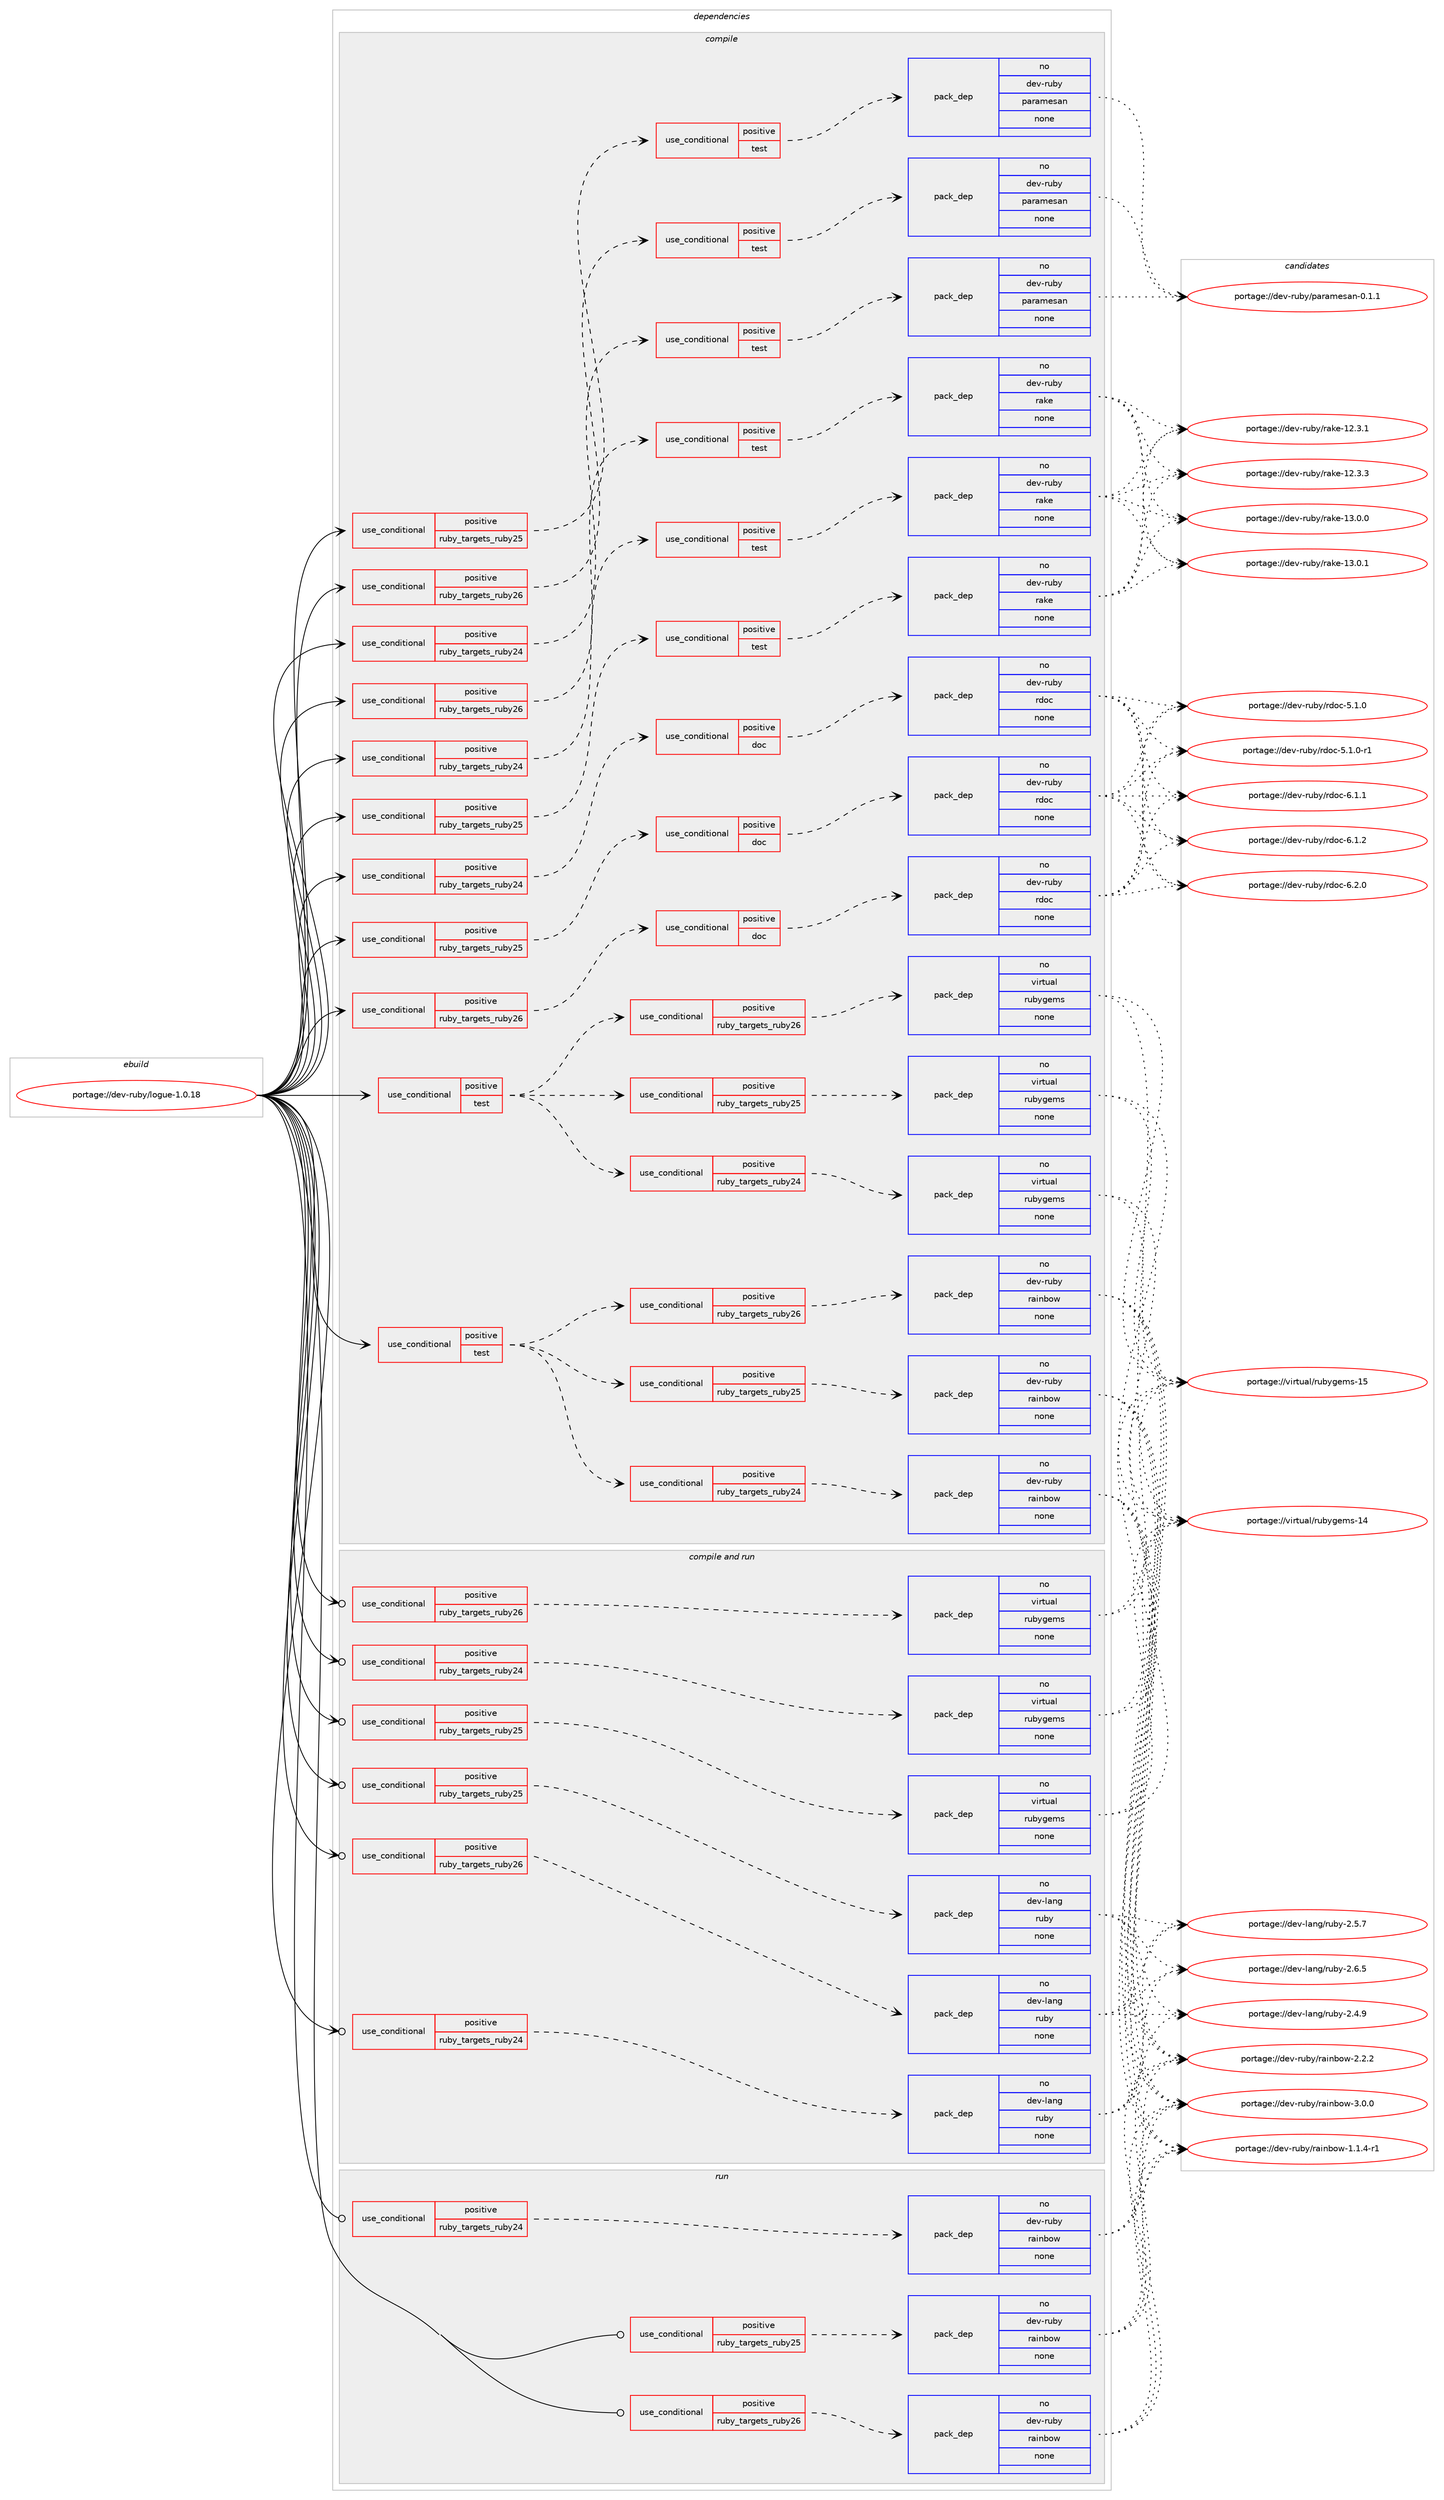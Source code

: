 digraph prolog {

# *************
# Graph options
# *************

newrank=true;
concentrate=true;
compound=true;
graph [rankdir=LR,fontname=Helvetica,fontsize=10,ranksep=1.5];#, ranksep=2.5, nodesep=0.2];
edge  [arrowhead=vee];
node  [fontname=Helvetica,fontsize=10];

# **********
# The ebuild
# **********

subgraph cluster_leftcol {
color=gray;
rank=same;
label=<<i>ebuild</i>>;
id [label="portage://dev-ruby/logue-1.0.18", color=red, width=4, href="../dev-ruby/logue-1.0.18.svg"];
}

# ****************
# The dependencies
# ****************

subgraph cluster_midcol {
color=gray;
label=<<i>dependencies</i>>;
subgraph cluster_compile {
fillcolor="#eeeeee";
style=filled;
label=<<i>compile</i>>;
subgraph cond55378 {
dependency227268 [label=<<TABLE BORDER="0" CELLBORDER="1" CELLSPACING="0" CELLPADDING="4"><TR><TD ROWSPAN="3" CELLPADDING="10">use_conditional</TD></TR><TR><TD>positive</TD></TR><TR><TD>ruby_targets_ruby24</TD></TR></TABLE>>, shape=none, color=red];
subgraph cond55379 {
dependency227269 [label=<<TABLE BORDER="0" CELLBORDER="1" CELLSPACING="0" CELLPADDING="4"><TR><TD ROWSPAN="3" CELLPADDING="10">use_conditional</TD></TR><TR><TD>positive</TD></TR><TR><TD>doc</TD></TR></TABLE>>, shape=none, color=red];
subgraph pack168390 {
dependency227270 [label=<<TABLE BORDER="0" CELLBORDER="1" CELLSPACING="0" CELLPADDING="4" WIDTH="220"><TR><TD ROWSPAN="6" CELLPADDING="30">pack_dep</TD></TR><TR><TD WIDTH="110">no</TD></TR><TR><TD>dev-ruby</TD></TR><TR><TD>rdoc</TD></TR><TR><TD>none</TD></TR><TR><TD></TD></TR></TABLE>>, shape=none, color=blue];
}
dependency227269:e -> dependency227270:w [weight=20,style="dashed",arrowhead="vee"];
}
dependency227268:e -> dependency227269:w [weight=20,style="dashed",arrowhead="vee"];
}
id:e -> dependency227268:w [weight=20,style="solid",arrowhead="vee"];
subgraph cond55380 {
dependency227271 [label=<<TABLE BORDER="0" CELLBORDER="1" CELLSPACING="0" CELLPADDING="4"><TR><TD ROWSPAN="3" CELLPADDING="10">use_conditional</TD></TR><TR><TD>positive</TD></TR><TR><TD>ruby_targets_ruby24</TD></TR></TABLE>>, shape=none, color=red];
subgraph cond55381 {
dependency227272 [label=<<TABLE BORDER="0" CELLBORDER="1" CELLSPACING="0" CELLPADDING="4"><TR><TD ROWSPAN="3" CELLPADDING="10">use_conditional</TD></TR><TR><TD>positive</TD></TR><TR><TD>test</TD></TR></TABLE>>, shape=none, color=red];
subgraph pack168391 {
dependency227273 [label=<<TABLE BORDER="0" CELLBORDER="1" CELLSPACING="0" CELLPADDING="4" WIDTH="220"><TR><TD ROWSPAN="6" CELLPADDING="30">pack_dep</TD></TR><TR><TD WIDTH="110">no</TD></TR><TR><TD>dev-ruby</TD></TR><TR><TD>paramesan</TD></TR><TR><TD>none</TD></TR><TR><TD></TD></TR></TABLE>>, shape=none, color=blue];
}
dependency227272:e -> dependency227273:w [weight=20,style="dashed",arrowhead="vee"];
}
dependency227271:e -> dependency227272:w [weight=20,style="dashed",arrowhead="vee"];
}
id:e -> dependency227271:w [weight=20,style="solid",arrowhead="vee"];
subgraph cond55382 {
dependency227274 [label=<<TABLE BORDER="0" CELLBORDER="1" CELLSPACING="0" CELLPADDING="4"><TR><TD ROWSPAN="3" CELLPADDING="10">use_conditional</TD></TR><TR><TD>positive</TD></TR><TR><TD>ruby_targets_ruby24</TD></TR></TABLE>>, shape=none, color=red];
subgraph cond55383 {
dependency227275 [label=<<TABLE BORDER="0" CELLBORDER="1" CELLSPACING="0" CELLPADDING="4"><TR><TD ROWSPAN="3" CELLPADDING="10">use_conditional</TD></TR><TR><TD>positive</TD></TR><TR><TD>test</TD></TR></TABLE>>, shape=none, color=red];
subgraph pack168392 {
dependency227276 [label=<<TABLE BORDER="0" CELLBORDER="1" CELLSPACING="0" CELLPADDING="4" WIDTH="220"><TR><TD ROWSPAN="6" CELLPADDING="30">pack_dep</TD></TR><TR><TD WIDTH="110">no</TD></TR><TR><TD>dev-ruby</TD></TR><TR><TD>rake</TD></TR><TR><TD>none</TD></TR><TR><TD></TD></TR></TABLE>>, shape=none, color=blue];
}
dependency227275:e -> dependency227276:w [weight=20,style="dashed",arrowhead="vee"];
}
dependency227274:e -> dependency227275:w [weight=20,style="dashed",arrowhead="vee"];
}
id:e -> dependency227274:w [weight=20,style="solid",arrowhead="vee"];
subgraph cond55384 {
dependency227277 [label=<<TABLE BORDER="0" CELLBORDER="1" CELLSPACING="0" CELLPADDING="4"><TR><TD ROWSPAN="3" CELLPADDING="10">use_conditional</TD></TR><TR><TD>positive</TD></TR><TR><TD>ruby_targets_ruby25</TD></TR></TABLE>>, shape=none, color=red];
subgraph cond55385 {
dependency227278 [label=<<TABLE BORDER="0" CELLBORDER="1" CELLSPACING="0" CELLPADDING="4"><TR><TD ROWSPAN="3" CELLPADDING="10">use_conditional</TD></TR><TR><TD>positive</TD></TR><TR><TD>doc</TD></TR></TABLE>>, shape=none, color=red];
subgraph pack168393 {
dependency227279 [label=<<TABLE BORDER="0" CELLBORDER="1" CELLSPACING="0" CELLPADDING="4" WIDTH="220"><TR><TD ROWSPAN="6" CELLPADDING="30">pack_dep</TD></TR><TR><TD WIDTH="110">no</TD></TR><TR><TD>dev-ruby</TD></TR><TR><TD>rdoc</TD></TR><TR><TD>none</TD></TR><TR><TD></TD></TR></TABLE>>, shape=none, color=blue];
}
dependency227278:e -> dependency227279:w [weight=20,style="dashed",arrowhead="vee"];
}
dependency227277:e -> dependency227278:w [weight=20,style="dashed",arrowhead="vee"];
}
id:e -> dependency227277:w [weight=20,style="solid",arrowhead="vee"];
subgraph cond55386 {
dependency227280 [label=<<TABLE BORDER="0" CELLBORDER="1" CELLSPACING="0" CELLPADDING="4"><TR><TD ROWSPAN="3" CELLPADDING="10">use_conditional</TD></TR><TR><TD>positive</TD></TR><TR><TD>ruby_targets_ruby25</TD></TR></TABLE>>, shape=none, color=red];
subgraph cond55387 {
dependency227281 [label=<<TABLE BORDER="0" CELLBORDER="1" CELLSPACING="0" CELLPADDING="4"><TR><TD ROWSPAN="3" CELLPADDING="10">use_conditional</TD></TR><TR><TD>positive</TD></TR><TR><TD>test</TD></TR></TABLE>>, shape=none, color=red];
subgraph pack168394 {
dependency227282 [label=<<TABLE BORDER="0" CELLBORDER="1" CELLSPACING="0" CELLPADDING="4" WIDTH="220"><TR><TD ROWSPAN="6" CELLPADDING="30">pack_dep</TD></TR><TR><TD WIDTH="110">no</TD></TR><TR><TD>dev-ruby</TD></TR><TR><TD>paramesan</TD></TR><TR><TD>none</TD></TR><TR><TD></TD></TR></TABLE>>, shape=none, color=blue];
}
dependency227281:e -> dependency227282:w [weight=20,style="dashed",arrowhead="vee"];
}
dependency227280:e -> dependency227281:w [weight=20,style="dashed",arrowhead="vee"];
}
id:e -> dependency227280:w [weight=20,style="solid",arrowhead="vee"];
subgraph cond55388 {
dependency227283 [label=<<TABLE BORDER="0" CELLBORDER="1" CELLSPACING="0" CELLPADDING="4"><TR><TD ROWSPAN="3" CELLPADDING="10">use_conditional</TD></TR><TR><TD>positive</TD></TR><TR><TD>ruby_targets_ruby25</TD></TR></TABLE>>, shape=none, color=red];
subgraph cond55389 {
dependency227284 [label=<<TABLE BORDER="0" CELLBORDER="1" CELLSPACING="0" CELLPADDING="4"><TR><TD ROWSPAN="3" CELLPADDING="10">use_conditional</TD></TR><TR><TD>positive</TD></TR><TR><TD>test</TD></TR></TABLE>>, shape=none, color=red];
subgraph pack168395 {
dependency227285 [label=<<TABLE BORDER="0" CELLBORDER="1" CELLSPACING="0" CELLPADDING="4" WIDTH="220"><TR><TD ROWSPAN="6" CELLPADDING="30">pack_dep</TD></TR><TR><TD WIDTH="110">no</TD></TR><TR><TD>dev-ruby</TD></TR><TR><TD>rake</TD></TR><TR><TD>none</TD></TR><TR><TD></TD></TR></TABLE>>, shape=none, color=blue];
}
dependency227284:e -> dependency227285:w [weight=20,style="dashed",arrowhead="vee"];
}
dependency227283:e -> dependency227284:w [weight=20,style="dashed",arrowhead="vee"];
}
id:e -> dependency227283:w [weight=20,style="solid",arrowhead="vee"];
subgraph cond55390 {
dependency227286 [label=<<TABLE BORDER="0" CELLBORDER="1" CELLSPACING="0" CELLPADDING="4"><TR><TD ROWSPAN="3" CELLPADDING="10">use_conditional</TD></TR><TR><TD>positive</TD></TR><TR><TD>ruby_targets_ruby26</TD></TR></TABLE>>, shape=none, color=red];
subgraph cond55391 {
dependency227287 [label=<<TABLE BORDER="0" CELLBORDER="1" CELLSPACING="0" CELLPADDING="4"><TR><TD ROWSPAN="3" CELLPADDING="10">use_conditional</TD></TR><TR><TD>positive</TD></TR><TR><TD>doc</TD></TR></TABLE>>, shape=none, color=red];
subgraph pack168396 {
dependency227288 [label=<<TABLE BORDER="0" CELLBORDER="1" CELLSPACING="0" CELLPADDING="4" WIDTH="220"><TR><TD ROWSPAN="6" CELLPADDING="30">pack_dep</TD></TR><TR><TD WIDTH="110">no</TD></TR><TR><TD>dev-ruby</TD></TR><TR><TD>rdoc</TD></TR><TR><TD>none</TD></TR><TR><TD></TD></TR></TABLE>>, shape=none, color=blue];
}
dependency227287:e -> dependency227288:w [weight=20,style="dashed",arrowhead="vee"];
}
dependency227286:e -> dependency227287:w [weight=20,style="dashed",arrowhead="vee"];
}
id:e -> dependency227286:w [weight=20,style="solid",arrowhead="vee"];
subgraph cond55392 {
dependency227289 [label=<<TABLE BORDER="0" CELLBORDER="1" CELLSPACING="0" CELLPADDING="4"><TR><TD ROWSPAN="3" CELLPADDING="10">use_conditional</TD></TR><TR><TD>positive</TD></TR><TR><TD>ruby_targets_ruby26</TD></TR></TABLE>>, shape=none, color=red];
subgraph cond55393 {
dependency227290 [label=<<TABLE BORDER="0" CELLBORDER="1" CELLSPACING="0" CELLPADDING="4"><TR><TD ROWSPAN="3" CELLPADDING="10">use_conditional</TD></TR><TR><TD>positive</TD></TR><TR><TD>test</TD></TR></TABLE>>, shape=none, color=red];
subgraph pack168397 {
dependency227291 [label=<<TABLE BORDER="0" CELLBORDER="1" CELLSPACING="0" CELLPADDING="4" WIDTH="220"><TR><TD ROWSPAN="6" CELLPADDING="30">pack_dep</TD></TR><TR><TD WIDTH="110">no</TD></TR><TR><TD>dev-ruby</TD></TR><TR><TD>paramesan</TD></TR><TR><TD>none</TD></TR><TR><TD></TD></TR></TABLE>>, shape=none, color=blue];
}
dependency227290:e -> dependency227291:w [weight=20,style="dashed",arrowhead="vee"];
}
dependency227289:e -> dependency227290:w [weight=20,style="dashed",arrowhead="vee"];
}
id:e -> dependency227289:w [weight=20,style="solid",arrowhead="vee"];
subgraph cond55394 {
dependency227292 [label=<<TABLE BORDER="0" CELLBORDER="1" CELLSPACING="0" CELLPADDING="4"><TR><TD ROWSPAN="3" CELLPADDING="10">use_conditional</TD></TR><TR><TD>positive</TD></TR><TR><TD>ruby_targets_ruby26</TD></TR></TABLE>>, shape=none, color=red];
subgraph cond55395 {
dependency227293 [label=<<TABLE BORDER="0" CELLBORDER="1" CELLSPACING="0" CELLPADDING="4"><TR><TD ROWSPAN="3" CELLPADDING="10">use_conditional</TD></TR><TR><TD>positive</TD></TR><TR><TD>test</TD></TR></TABLE>>, shape=none, color=red];
subgraph pack168398 {
dependency227294 [label=<<TABLE BORDER="0" CELLBORDER="1" CELLSPACING="0" CELLPADDING="4" WIDTH="220"><TR><TD ROWSPAN="6" CELLPADDING="30">pack_dep</TD></TR><TR><TD WIDTH="110">no</TD></TR><TR><TD>dev-ruby</TD></TR><TR><TD>rake</TD></TR><TR><TD>none</TD></TR><TR><TD></TD></TR></TABLE>>, shape=none, color=blue];
}
dependency227293:e -> dependency227294:w [weight=20,style="dashed",arrowhead="vee"];
}
dependency227292:e -> dependency227293:w [weight=20,style="dashed",arrowhead="vee"];
}
id:e -> dependency227292:w [weight=20,style="solid",arrowhead="vee"];
subgraph cond55396 {
dependency227295 [label=<<TABLE BORDER="0" CELLBORDER="1" CELLSPACING="0" CELLPADDING="4"><TR><TD ROWSPAN="3" CELLPADDING="10">use_conditional</TD></TR><TR><TD>positive</TD></TR><TR><TD>test</TD></TR></TABLE>>, shape=none, color=red];
subgraph cond55397 {
dependency227296 [label=<<TABLE BORDER="0" CELLBORDER="1" CELLSPACING="0" CELLPADDING="4"><TR><TD ROWSPAN="3" CELLPADDING="10">use_conditional</TD></TR><TR><TD>positive</TD></TR><TR><TD>ruby_targets_ruby24</TD></TR></TABLE>>, shape=none, color=red];
subgraph pack168399 {
dependency227297 [label=<<TABLE BORDER="0" CELLBORDER="1" CELLSPACING="0" CELLPADDING="4" WIDTH="220"><TR><TD ROWSPAN="6" CELLPADDING="30">pack_dep</TD></TR><TR><TD WIDTH="110">no</TD></TR><TR><TD>dev-ruby</TD></TR><TR><TD>rainbow</TD></TR><TR><TD>none</TD></TR><TR><TD></TD></TR></TABLE>>, shape=none, color=blue];
}
dependency227296:e -> dependency227297:w [weight=20,style="dashed",arrowhead="vee"];
}
dependency227295:e -> dependency227296:w [weight=20,style="dashed",arrowhead="vee"];
subgraph cond55398 {
dependency227298 [label=<<TABLE BORDER="0" CELLBORDER="1" CELLSPACING="0" CELLPADDING="4"><TR><TD ROWSPAN="3" CELLPADDING="10">use_conditional</TD></TR><TR><TD>positive</TD></TR><TR><TD>ruby_targets_ruby25</TD></TR></TABLE>>, shape=none, color=red];
subgraph pack168400 {
dependency227299 [label=<<TABLE BORDER="0" CELLBORDER="1" CELLSPACING="0" CELLPADDING="4" WIDTH="220"><TR><TD ROWSPAN="6" CELLPADDING="30">pack_dep</TD></TR><TR><TD WIDTH="110">no</TD></TR><TR><TD>dev-ruby</TD></TR><TR><TD>rainbow</TD></TR><TR><TD>none</TD></TR><TR><TD></TD></TR></TABLE>>, shape=none, color=blue];
}
dependency227298:e -> dependency227299:w [weight=20,style="dashed",arrowhead="vee"];
}
dependency227295:e -> dependency227298:w [weight=20,style="dashed",arrowhead="vee"];
subgraph cond55399 {
dependency227300 [label=<<TABLE BORDER="0" CELLBORDER="1" CELLSPACING="0" CELLPADDING="4"><TR><TD ROWSPAN="3" CELLPADDING="10">use_conditional</TD></TR><TR><TD>positive</TD></TR><TR><TD>ruby_targets_ruby26</TD></TR></TABLE>>, shape=none, color=red];
subgraph pack168401 {
dependency227301 [label=<<TABLE BORDER="0" CELLBORDER="1" CELLSPACING="0" CELLPADDING="4" WIDTH="220"><TR><TD ROWSPAN="6" CELLPADDING="30">pack_dep</TD></TR><TR><TD WIDTH="110">no</TD></TR><TR><TD>dev-ruby</TD></TR><TR><TD>rainbow</TD></TR><TR><TD>none</TD></TR><TR><TD></TD></TR></TABLE>>, shape=none, color=blue];
}
dependency227300:e -> dependency227301:w [weight=20,style="dashed",arrowhead="vee"];
}
dependency227295:e -> dependency227300:w [weight=20,style="dashed",arrowhead="vee"];
}
id:e -> dependency227295:w [weight=20,style="solid",arrowhead="vee"];
subgraph cond55400 {
dependency227302 [label=<<TABLE BORDER="0" CELLBORDER="1" CELLSPACING="0" CELLPADDING="4"><TR><TD ROWSPAN="3" CELLPADDING="10">use_conditional</TD></TR><TR><TD>positive</TD></TR><TR><TD>test</TD></TR></TABLE>>, shape=none, color=red];
subgraph cond55401 {
dependency227303 [label=<<TABLE BORDER="0" CELLBORDER="1" CELLSPACING="0" CELLPADDING="4"><TR><TD ROWSPAN="3" CELLPADDING="10">use_conditional</TD></TR><TR><TD>positive</TD></TR><TR><TD>ruby_targets_ruby24</TD></TR></TABLE>>, shape=none, color=red];
subgraph pack168402 {
dependency227304 [label=<<TABLE BORDER="0" CELLBORDER="1" CELLSPACING="0" CELLPADDING="4" WIDTH="220"><TR><TD ROWSPAN="6" CELLPADDING="30">pack_dep</TD></TR><TR><TD WIDTH="110">no</TD></TR><TR><TD>virtual</TD></TR><TR><TD>rubygems</TD></TR><TR><TD>none</TD></TR><TR><TD></TD></TR></TABLE>>, shape=none, color=blue];
}
dependency227303:e -> dependency227304:w [weight=20,style="dashed",arrowhead="vee"];
}
dependency227302:e -> dependency227303:w [weight=20,style="dashed",arrowhead="vee"];
subgraph cond55402 {
dependency227305 [label=<<TABLE BORDER="0" CELLBORDER="1" CELLSPACING="0" CELLPADDING="4"><TR><TD ROWSPAN="3" CELLPADDING="10">use_conditional</TD></TR><TR><TD>positive</TD></TR><TR><TD>ruby_targets_ruby25</TD></TR></TABLE>>, shape=none, color=red];
subgraph pack168403 {
dependency227306 [label=<<TABLE BORDER="0" CELLBORDER="1" CELLSPACING="0" CELLPADDING="4" WIDTH="220"><TR><TD ROWSPAN="6" CELLPADDING="30">pack_dep</TD></TR><TR><TD WIDTH="110">no</TD></TR><TR><TD>virtual</TD></TR><TR><TD>rubygems</TD></TR><TR><TD>none</TD></TR><TR><TD></TD></TR></TABLE>>, shape=none, color=blue];
}
dependency227305:e -> dependency227306:w [weight=20,style="dashed",arrowhead="vee"];
}
dependency227302:e -> dependency227305:w [weight=20,style="dashed",arrowhead="vee"];
subgraph cond55403 {
dependency227307 [label=<<TABLE BORDER="0" CELLBORDER="1" CELLSPACING="0" CELLPADDING="4"><TR><TD ROWSPAN="3" CELLPADDING="10">use_conditional</TD></TR><TR><TD>positive</TD></TR><TR><TD>ruby_targets_ruby26</TD></TR></TABLE>>, shape=none, color=red];
subgraph pack168404 {
dependency227308 [label=<<TABLE BORDER="0" CELLBORDER="1" CELLSPACING="0" CELLPADDING="4" WIDTH="220"><TR><TD ROWSPAN="6" CELLPADDING="30">pack_dep</TD></TR><TR><TD WIDTH="110">no</TD></TR><TR><TD>virtual</TD></TR><TR><TD>rubygems</TD></TR><TR><TD>none</TD></TR><TR><TD></TD></TR></TABLE>>, shape=none, color=blue];
}
dependency227307:e -> dependency227308:w [weight=20,style="dashed",arrowhead="vee"];
}
dependency227302:e -> dependency227307:w [weight=20,style="dashed",arrowhead="vee"];
}
id:e -> dependency227302:w [weight=20,style="solid",arrowhead="vee"];
}
subgraph cluster_compileandrun {
fillcolor="#eeeeee";
style=filled;
label=<<i>compile and run</i>>;
subgraph cond55404 {
dependency227309 [label=<<TABLE BORDER="0" CELLBORDER="1" CELLSPACING="0" CELLPADDING="4"><TR><TD ROWSPAN="3" CELLPADDING="10">use_conditional</TD></TR><TR><TD>positive</TD></TR><TR><TD>ruby_targets_ruby24</TD></TR></TABLE>>, shape=none, color=red];
subgraph pack168405 {
dependency227310 [label=<<TABLE BORDER="0" CELLBORDER="1" CELLSPACING="0" CELLPADDING="4" WIDTH="220"><TR><TD ROWSPAN="6" CELLPADDING="30">pack_dep</TD></TR><TR><TD WIDTH="110">no</TD></TR><TR><TD>dev-lang</TD></TR><TR><TD>ruby</TD></TR><TR><TD>none</TD></TR><TR><TD></TD></TR></TABLE>>, shape=none, color=blue];
}
dependency227309:e -> dependency227310:w [weight=20,style="dashed",arrowhead="vee"];
}
id:e -> dependency227309:w [weight=20,style="solid",arrowhead="odotvee"];
subgraph cond55405 {
dependency227311 [label=<<TABLE BORDER="0" CELLBORDER="1" CELLSPACING="0" CELLPADDING="4"><TR><TD ROWSPAN="3" CELLPADDING="10">use_conditional</TD></TR><TR><TD>positive</TD></TR><TR><TD>ruby_targets_ruby24</TD></TR></TABLE>>, shape=none, color=red];
subgraph pack168406 {
dependency227312 [label=<<TABLE BORDER="0" CELLBORDER="1" CELLSPACING="0" CELLPADDING="4" WIDTH="220"><TR><TD ROWSPAN="6" CELLPADDING="30">pack_dep</TD></TR><TR><TD WIDTH="110">no</TD></TR><TR><TD>virtual</TD></TR><TR><TD>rubygems</TD></TR><TR><TD>none</TD></TR><TR><TD></TD></TR></TABLE>>, shape=none, color=blue];
}
dependency227311:e -> dependency227312:w [weight=20,style="dashed",arrowhead="vee"];
}
id:e -> dependency227311:w [weight=20,style="solid",arrowhead="odotvee"];
subgraph cond55406 {
dependency227313 [label=<<TABLE BORDER="0" CELLBORDER="1" CELLSPACING="0" CELLPADDING="4"><TR><TD ROWSPAN="3" CELLPADDING="10">use_conditional</TD></TR><TR><TD>positive</TD></TR><TR><TD>ruby_targets_ruby25</TD></TR></TABLE>>, shape=none, color=red];
subgraph pack168407 {
dependency227314 [label=<<TABLE BORDER="0" CELLBORDER="1" CELLSPACING="0" CELLPADDING="4" WIDTH="220"><TR><TD ROWSPAN="6" CELLPADDING="30">pack_dep</TD></TR><TR><TD WIDTH="110">no</TD></TR><TR><TD>dev-lang</TD></TR><TR><TD>ruby</TD></TR><TR><TD>none</TD></TR><TR><TD></TD></TR></TABLE>>, shape=none, color=blue];
}
dependency227313:e -> dependency227314:w [weight=20,style="dashed",arrowhead="vee"];
}
id:e -> dependency227313:w [weight=20,style="solid",arrowhead="odotvee"];
subgraph cond55407 {
dependency227315 [label=<<TABLE BORDER="0" CELLBORDER="1" CELLSPACING="0" CELLPADDING="4"><TR><TD ROWSPAN="3" CELLPADDING="10">use_conditional</TD></TR><TR><TD>positive</TD></TR><TR><TD>ruby_targets_ruby25</TD></TR></TABLE>>, shape=none, color=red];
subgraph pack168408 {
dependency227316 [label=<<TABLE BORDER="0" CELLBORDER="1" CELLSPACING="0" CELLPADDING="4" WIDTH="220"><TR><TD ROWSPAN="6" CELLPADDING="30">pack_dep</TD></TR><TR><TD WIDTH="110">no</TD></TR><TR><TD>virtual</TD></TR><TR><TD>rubygems</TD></TR><TR><TD>none</TD></TR><TR><TD></TD></TR></TABLE>>, shape=none, color=blue];
}
dependency227315:e -> dependency227316:w [weight=20,style="dashed",arrowhead="vee"];
}
id:e -> dependency227315:w [weight=20,style="solid",arrowhead="odotvee"];
subgraph cond55408 {
dependency227317 [label=<<TABLE BORDER="0" CELLBORDER="1" CELLSPACING="0" CELLPADDING="4"><TR><TD ROWSPAN="3" CELLPADDING="10">use_conditional</TD></TR><TR><TD>positive</TD></TR><TR><TD>ruby_targets_ruby26</TD></TR></TABLE>>, shape=none, color=red];
subgraph pack168409 {
dependency227318 [label=<<TABLE BORDER="0" CELLBORDER="1" CELLSPACING="0" CELLPADDING="4" WIDTH="220"><TR><TD ROWSPAN="6" CELLPADDING="30">pack_dep</TD></TR><TR><TD WIDTH="110">no</TD></TR><TR><TD>dev-lang</TD></TR><TR><TD>ruby</TD></TR><TR><TD>none</TD></TR><TR><TD></TD></TR></TABLE>>, shape=none, color=blue];
}
dependency227317:e -> dependency227318:w [weight=20,style="dashed",arrowhead="vee"];
}
id:e -> dependency227317:w [weight=20,style="solid",arrowhead="odotvee"];
subgraph cond55409 {
dependency227319 [label=<<TABLE BORDER="0" CELLBORDER="1" CELLSPACING="0" CELLPADDING="4"><TR><TD ROWSPAN="3" CELLPADDING="10">use_conditional</TD></TR><TR><TD>positive</TD></TR><TR><TD>ruby_targets_ruby26</TD></TR></TABLE>>, shape=none, color=red];
subgraph pack168410 {
dependency227320 [label=<<TABLE BORDER="0" CELLBORDER="1" CELLSPACING="0" CELLPADDING="4" WIDTH="220"><TR><TD ROWSPAN="6" CELLPADDING="30">pack_dep</TD></TR><TR><TD WIDTH="110">no</TD></TR><TR><TD>virtual</TD></TR><TR><TD>rubygems</TD></TR><TR><TD>none</TD></TR><TR><TD></TD></TR></TABLE>>, shape=none, color=blue];
}
dependency227319:e -> dependency227320:w [weight=20,style="dashed",arrowhead="vee"];
}
id:e -> dependency227319:w [weight=20,style="solid",arrowhead="odotvee"];
}
subgraph cluster_run {
fillcolor="#eeeeee";
style=filled;
label=<<i>run</i>>;
subgraph cond55410 {
dependency227321 [label=<<TABLE BORDER="0" CELLBORDER="1" CELLSPACING="0" CELLPADDING="4"><TR><TD ROWSPAN="3" CELLPADDING="10">use_conditional</TD></TR><TR><TD>positive</TD></TR><TR><TD>ruby_targets_ruby24</TD></TR></TABLE>>, shape=none, color=red];
subgraph pack168411 {
dependency227322 [label=<<TABLE BORDER="0" CELLBORDER="1" CELLSPACING="0" CELLPADDING="4" WIDTH="220"><TR><TD ROWSPAN="6" CELLPADDING="30">pack_dep</TD></TR><TR><TD WIDTH="110">no</TD></TR><TR><TD>dev-ruby</TD></TR><TR><TD>rainbow</TD></TR><TR><TD>none</TD></TR><TR><TD></TD></TR></TABLE>>, shape=none, color=blue];
}
dependency227321:e -> dependency227322:w [weight=20,style="dashed",arrowhead="vee"];
}
id:e -> dependency227321:w [weight=20,style="solid",arrowhead="odot"];
subgraph cond55411 {
dependency227323 [label=<<TABLE BORDER="0" CELLBORDER="1" CELLSPACING="0" CELLPADDING="4"><TR><TD ROWSPAN="3" CELLPADDING="10">use_conditional</TD></TR><TR><TD>positive</TD></TR><TR><TD>ruby_targets_ruby25</TD></TR></TABLE>>, shape=none, color=red];
subgraph pack168412 {
dependency227324 [label=<<TABLE BORDER="0" CELLBORDER="1" CELLSPACING="0" CELLPADDING="4" WIDTH="220"><TR><TD ROWSPAN="6" CELLPADDING="30">pack_dep</TD></TR><TR><TD WIDTH="110">no</TD></TR><TR><TD>dev-ruby</TD></TR><TR><TD>rainbow</TD></TR><TR><TD>none</TD></TR><TR><TD></TD></TR></TABLE>>, shape=none, color=blue];
}
dependency227323:e -> dependency227324:w [weight=20,style="dashed",arrowhead="vee"];
}
id:e -> dependency227323:w [weight=20,style="solid",arrowhead="odot"];
subgraph cond55412 {
dependency227325 [label=<<TABLE BORDER="0" CELLBORDER="1" CELLSPACING="0" CELLPADDING="4"><TR><TD ROWSPAN="3" CELLPADDING="10">use_conditional</TD></TR><TR><TD>positive</TD></TR><TR><TD>ruby_targets_ruby26</TD></TR></TABLE>>, shape=none, color=red];
subgraph pack168413 {
dependency227326 [label=<<TABLE BORDER="0" CELLBORDER="1" CELLSPACING="0" CELLPADDING="4" WIDTH="220"><TR><TD ROWSPAN="6" CELLPADDING="30">pack_dep</TD></TR><TR><TD WIDTH="110">no</TD></TR><TR><TD>dev-ruby</TD></TR><TR><TD>rainbow</TD></TR><TR><TD>none</TD></TR><TR><TD></TD></TR></TABLE>>, shape=none, color=blue];
}
dependency227325:e -> dependency227326:w [weight=20,style="dashed",arrowhead="vee"];
}
id:e -> dependency227325:w [weight=20,style="solid",arrowhead="odot"];
}
}

# **************
# The candidates
# **************

subgraph cluster_choices {
rank=same;
color=gray;
label=<<i>candidates</i>>;

subgraph choice168390 {
color=black;
nodesep=1;
choiceportage10010111845114117981214711410011199455346494648 [label="portage://dev-ruby/rdoc-5.1.0", color=red, width=4,href="../dev-ruby/rdoc-5.1.0.svg"];
choiceportage100101118451141179812147114100111994553464946484511449 [label="portage://dev-ruby/rdoc-5.1.0-r1", color=red, width=4,href="../dev-ruby/rdoc-5.1.0-r1.svg"];
choiceportage10010111845114117981214711410011199455446494649 [label="portage://dev-ruby/rdoc-6.1.1", color=red, width=4,href="../dev-ruby/rdoc-6.1.1.svg"];
choiceportage10010111845114117981214711410011199455446494650 [label="portage://dev-ruby/rdoc-6.1.2", color=red, width=4,href="../dev-ruby/rdoc-6.1.2.svg"];
choiceportage10010111845114117981214711410011199455446504648 [label="portage://dev-ruby/rdoc-6.2.0", color=red, width=4,href="../dev-ruby/rdoc-6.2.0.svg"];
dependency227270:e -> choiceportage10010111845114117981214711410011199455346494648:w [style=dotted,weight="100"];
dependency227270:e -> choiceportage100101118451141179812147114100111994553464946484511449:w [style=dotted,weight="100"];
dependency227270:e -> choiceportage10010111845114117981214711410011199455446494649:w [style=dotted,weight="100"];
dependency227270:e -> choiceportage10010111845114117981214711410011199455446494650:w [style=dotted,weight="100"];
dependency227270:e -> choiceportage10010111845114117981214711410011199455446504648:w [style=dotted,weight="100"];
}
subgraph choice168391 {
color=black;
nodesep=1;
choiceportage100101118451141179812147112971149710910111597110454846494649 [label="portage://dev-ruby/paramesan-0.1.1", color=red, width=4,href="../dev-ruby/paramesan-0.1.1.svg"];
dependency227273:e -> choiceportage100101118451141179812147112971149710910111597110454846494649:w [style=dotted,weight="100"];
}
subgraph choice168392 {
color=black;
nodesep=1;
choiceportage1001011184511411798121471149710710145495046514649 [label="portage://dev-ruby/rake-12.3.1", color=red, width=4,href="../dev-ruby/rake-12.3.1.svg"];
choiceportage1001011184511411798121471149710710145495046514651 [label="portage://dev-ruby/rake-12.3.3", color=red, width=4,href="../dev-ruby/rake-12.3.3.svg"];
choiceportage1001011184511411798121471149710710145495146484648 [label="portage://dev-ruby/rake-13.0.0", color=red, width=4,href="../dev-ruby/rake-13.0.0.svg"];
choiceportage1001011184511411798121471149710710145495146484649 [label="portage://dev-ruby/rake-13.0.1", color=red, width=4,href="../dev-ruby/rake-13.0.1.svg"];
dependency227276:e -> choiceportage1001011184511411798121471149710710145495046514649:w [style=dotted,weight="100"];
dependency227276:e -> choiceportage1001011184511411798121471149710710145495046514651:w [style=dotted,weight="100"];
dependency227276:e -> choiceportage1001011184511411798121471149710710145495146484648:w [style=dotted,weight="100"];
dependency227276:e -> choiceportage1001011184511411798121471149710710145495146484649:w [style=dotted,weight="100"];
}
subgraph choice168393 {
color=black;
nodesep=1;
choiceportage10010111845114117981214711410011199455346494648 [label="portage://dev-ruby/rdoc-5.1.0", color=red, width=4,href="../dev-ruby/rdoc-5.1.0.svg"];
choiceportage100101118451141179812147114100111994553464946484511449 [label="portage://dev-ruby/rdoc-5.1.0-r1", color=red, width=4,href="../dev-ruby/rdoc-5.1.0-r1.svg"];
choiceportage10010111845114117981214711410011199455446494649 [label="portage://dev-ruby/rdoc-6.1.1", color=red, width=4,href="../dev-ruby/rdoc-6.1.1.svg"];
choiceportage10010111845114117981214711410011199455446494650 [label="portage://dev-ruby/rdoc-6.1.2", color=red, width=4,href="../dev-ruby/rdoc-6.1.2.svg"];
choiceportage10010111845114117981214711410011199455446504648 [label="portage://dev-ruby/rdoc-6.2.0", color=red, width=4,href="../dev-ruby/rdoc-6.2.0.svg"];
dependency227279:e -> choiceportage10010111845114117981214711410011199455346494648:w [style=dotted,weight="100"];
dependency227279:e -> choiceportage100101118451141179812147114100111994553464946484511449:w [style=dotted,weight="100"];
dependency227279:e -> choiceportage10010111845114117981214711410011199455446494649:w [style=dotted,weight="100"];
dependency227279:e -> choiceportage10010111845114117981214711410011199455446494650:w [style=dotted,weight="100"];
dependency227279:e -> choiceportage10010111845114117981214711410011199455446504648:w [style=dotted,weight="100"];
}
subgraph choice168394 {
color=black;
nodesep=1;
choiceportage100101118451141179812147112971149710910111597110454846494649 [label="portage://dev-ruby/paramesan-0.1.1", color=red, width=4,href="../dev-ruby/paramesan-0.1.1.svg"];
dependency227282:e -> choiceportage100101118451141179812147112971149710910111597110454846494649:w [style=dotted,weight="100"];
}
subgraph choice168395 {
color=black;
nodesep=1;
choiceportage1001011184511411798121471149710710145495046514649 [label="portage://dev-ruby/rake-12.3.1", color=red, width=4,href="../dev-ruby/rake-12.3.1.svg"];
choiceportage1001011184511411798121471149710710145495046514651 [label="portage://dev-ruby/rake-12.3.3", color=red, width=4,href="../dev-ruby/rake-12.3.3.svg"];
choiceportage1001011184511411798121471149710710145495146484648 [label="portage://dev-ruby/rake-13.0.0", color=red, width=4,href="../dev-ruby/rake-13.0.0.svg"];
choiceportage1001011184511411798121471149710710145495146484649 [label="portage://dev-ruby/rake-13.0.1", color=red, width=4,href="../dev-ruby/rake-13.0.1.svg"];
dependency227285:e -> choiceportage1001011184511411798121471149710710145495046514649:w [style=dotted,weight="100"];
dependency227285:e -> choiceportage1001011184511411798121471149710710145495046514651:w [style=dotted,weight="100"];
dependency227285:e -> choiceportage1001011184511411798121471149710710145495146484648:w [style=dotted,weight="100"];
dependency227285:e -> choiceportage1001011184511411798121471149710710145495146484649:w [style=dotted,weight="100"];
}
subgraph choice168396 {
color=black;
nodesep=1;
choiceportage10010111845114117981214711410011199455346494648 [label="portage://dev-ruby/rdoc-5.1.0", color=red, width=4,href="../dev-ruby/rdoc-5.1.0.svg"];
choiceportage100101118451141179812147114100111994553464946484511449 [label="portage://dev-ruby/rdoc-5.1.0-r1", color=red, width=4,href="../dev-ruby/rdoc-5.1.0-r1.svg"];
choiceportage10010111845114117981214711410011199455446494649 [label="portage://dev-ruby/rdoc-6.1.1", color=red, width=4,href="../dev-ruby/rdoc-6.1.1.svg"];
choiceportage10010111845114117981214711410011199455446494650 [label="portage://dev-ruby/rdoc-6.1.2", color=red, width=4,href="../dev-ruby/rdoc-6.1.2.svg"];
choiceportage10010111845114117981214711410011199455446504648 [label="portage://dev-ruby/rdoc-6.2.0", color=red, width=4,href="../dev-ruby/rdoc-6.2.0.svg"];
dependency227288:e -> choiceportage10010111845114117981214711410011199455346494648:w [style=dotted,weight="100"];
dependency227288:e -> choiceportage100101118451141179812147114100111994553464946484511449:w [style=dotted,weight="100"];
dependency227288:e -> choiceportage10010111845114117981214711410011199455446494649:w [style=dotted,weight="100"];
dependency227288:e -> choiceportage10010111845114117981214711410011199455446494650:w [style=dotted,weight="100"];
dependency227288:e -> choiceportage10010111845114117981214711410011199455446504648:w [style=dotted,weight="100"];
}
subgraph choice168397 {
color=black;
nodesep=1;
choiceportage100101118451141179812147112971149710910111597110454846494649 [label="portage://dev-ruby/paramesan-0.1.1", color=red, width=4,href="../dev-ruby/paramesan-0.1.1.svg"];
dependency227291:e -> choiceportage100101118451141179812147112971149710910111597110454846494649:w [style=dotted,weight="100"];
}
subgraph choice168398 {
color=black;
nodesep=1;
choiceportage1001011184511411798121471149710710145495046514649 [label="portage://dev-ruby/rake-12.3.1", color=red, width=4,href="../dev-ruby/rake-12.3.1.svg"];
choiceportage1001011184511411798121471149710710145495046514651 [label="portage://dev-ruby/rake-12.3.3", color=red, width=4,href="../dev-ruby/rake-12.3.3.svg"];
choiceportage1001011184511411798121471149710710145495146484648 [label="portage://dev-ruby/rake-13.0.0", color=red, width=4,href="../dev-ruby/rake-13.0.0.svg"];
choiceportage1001011184511411798121471149710710145495146484649 [label="portage://dev-ruby/rake-13.0.1", color=red, width=4,href="../dev-ruby/rake-13.0.1.svg"];
dependency227294:e -> choiceportage1001011184511411798121471149710710145495046514649:w [style=dotted,weight="100"];
dependency227294:e -> choiceportage1001011184511411798121471149710710145495046514651:w [style=dotted,weight="100"];
dependency227294:e -> choiceportage1001011184511411798121471149710710145495146484648:w [style=dotted,weight="100"];
dependency227294:e -> choiceportage1001011184511411798121471149710710145495146484649:w [style=dotted,weight="100"];
}
subgraph choice168399 {
color=black;
nodesep=1;
choiceportage10010111845114117981214711497105110981111194549464946524511449 [label="portage://dev-ruby/rainbow-1.1.4-r1", color=red, width=4,href="../dev-ruby/rainbow-1.1.4-r1.svg"];
choiceportage1001011184511411798121471149710511098111119455046504650 [label="portage://dev-ruby/rainbow-2.2.2", color=red, width=4,href="../dev-ruby/rainbow-2.2.2.svg"];
choiceportage1001011184511411798121471149710511098111119455146484648 [label="portage://dev-ruby/rainbow-3.0.0", color=red, width=4,href="../dev-ruby/rainbow-3.0.0.svg"];
dependency227297:e -> choiceportage10010111845114117981214711497105110981111194549464946524511449:w [style=dotted,weight="100"];
dependency227297:e -> choiceportage1001011184511411798121471149710511098111119455046504650:w [style=dotted,weight="100"];
dependency227297:e -> choiceportage1001011184511411798121471149710511098111119455146484648:w [style=dotted,weight="100"];
}
subgraph choice168400 {
color=black;
nodesep=1;
choiceportage10010111845114117981214711497105110981111194549464946524511449 [label="portage://dev-ruby/rainbow-1.1.4-r1", color=red, width=4,href="../dev-ruby/rainbow-1.1.4-r1.svg"];
choiceportage1001011184511411798121471149710511098111119455046504650 [label="portage://dev-ruby/rainbow-2.2.2", color=red, width=4,href="../dev-ruby/rainbow-2.2.2.svg"];
choiceportage1001011184511411798121471149710511098111119455146484648 [label="portage://dev-ruby/rainbow-3.0.0", color=red, width=4,href="../dev-ruby/rainbow-3.0.0.svg"];
dependency227299:e -> choiceportage10010111845114117981214711497105110981111194549464946524511449:w [style=dotted,weight="100"];
dependency227299:e -> choiceportage1001011184511411798121471149710511098111119455046504650:w [style=dotted,weight="100"];
dependency227299:e -> choiceportage1001011184511411798121471149710511098111119455146484648:w [style=dotted,weight="100"];
}
subgraph choice168401 {
color=black;
nodesep=1;
choiceportage10010111845114117981214711497105110981111194549464946524511449 [label="portage://dev-ruby/rainbow-1.1.4-r1", color=red, width=4,href="../dev-ruby/rainbow-1.1.4-r1.svg"];
choiceportage1001011184511411798121471149710511098111119455046504650 [label="portage://dev-ruby/rainbow-2.2.2", color=red, width=4,href="../dev-ruby/rainbow-2.2.2.svg"];
choiceportage1001011184511411798121471149710511098111119455146484648 [label="portage://dev-ruby/rainbow-3.0.0", color=red, width=4,href="../dev-ruby/rainbow-3.0.0.svg"];
dependency227301:e -> choiceportage10010111845114117981214711497105110981111194549464946524511449:w [style=dotted,weight="100"];
dependency227301:e -> choiceportage1001011184511411798121471149710511098111119455046504650:w [style=dotted,weight="100"];
dependency227301:e -> choiceportage1001011184511411798121471149710511098111119455146484648:w [style=dotted,weight="100"];
}
subgraph choice168402 {
color=black;
nodesep=1;
choiceportage118105114116117971084711411798121103101109115454952 [label="portage://virtual/rubygems-14", color=red, width=4,href="../virtual/rubygems-14.svg"];
choiceportage118105114116117971084711411798121103101109115454953 [label="portage://virtual/rubygems-15", color=red, width=4,href="../virtual/rubygems-15.svg"];
dependency227304:e -> choiceportage118105114116117971084711411798121103101109115454952:w [style=dotted,weight="100"];
dependency227304:e -> choiceportage118105114116117971084711411798121103101109115454953:w [style=dotted,weight="100"];
}
subgraph choice168403 {
color=black;
nodesep=1;
choiceportage118105114116117971084711411798121103101109115454952 [label="portage://virtual/rubygems-14", color=red, width=4,href="../virtual/rubygems-14.svg"];
choiceportage118105114116117971084711411798121103101109115454953 [label="portage://virtual/rubygems-15", color=red, width=4,href="../virtual/rubygems-15.svg"];
dependency227306:e -> choiceportage118105114116117971084711411798121103101109115454952:w [style=dotted,weight="100"];
dependency227306:e -> choiceportage118105114116117971084711411798121103101109115454953:w [style=dotted,weight="100"];
}
subgraph choice168404 {
color=black;
nodesep=1;
choiceportage118105114116117971084711411798121103101109115454952 [label="portage://virtual/rubygems-14", color=red, width=4,href="../virtual/rubygems-14.svg"];
choiceportage118105114116117971084711411798121103101109115454953 [label="portage://virtual/rubygems-15", color=red, width=4,href="../virtual/rubygems-15.svg"];
dependency227308:e -> choiceportage118105114116117971084711411798121103101109115454952:w [style=dotted,weight="100"];
dependency227308:e -> choiceportage118105114116117971084711411798121103101109115454953:w [style=dotted,weight="100"];
}
subgraph choice168405 {
color=black;
nodesep=1;
choiceportage10010111845108971101034711411798121455046524657 [label="portage://dev-lang/ruby-2.4.9", color=red, width=4,href="../dev-lang/ruby-2.4.9.svg"];
choiceportage10010111845108971101034711411798121455046534655 [label="portage://dev-lang/ruby-2.5.7", color=red, width=4,href="../dev-lang/ruby-2.5.7.svg"];
choiceportage10010111845108971101034711411798121455046544653 [label="portage://dev-lang/ruby-2.6.5", color=red, width=4,href="../dev-lang/ruby-2.6.5.svg"];
dependency227310:e -> choiceportage10010111845108971101034711411798121455046524657:w [style=dotted,weight="100"];
dependency227310:e -> choiceportage10010111845108971101034711411798121455046534655:w [style=dotted,weight="100"];
dependency227310:e -> choiceportage10010111845108971101034711411798121455046544653:w [style=dotted,weight="100"];
}
subgraph choice168406 {
color=black;
nodesep=1;
choiceportage118105114116117971084711411798121103101109115454952 [label="portage://virtual/rubygems-14", color=red, width=4,href="../virtual/rubygems-14.svg"];
choiceportage118105114116117971084711411798121103101109115454953 [label="portage://virtual/rubygems-15", color=red, width=4,href="../virtual/rubygems-15.svg"];
dependency227312:e -> choiceportage118105114116117971084711411798121103101109115454952:w [style=dotted,weight="100"];
dependency227312:e -> choiceportage118105114116117971084711411798121103101109115454953:w [style=dotted,weight="100"];
}
subgraph choice168407 {
color=black;
nodesep=1;
choiceportage10010111845108971101034711411798121455046524657 [label="portage://dev-lang/ruby-2.4.9", color=red, width=4,href="../dev-lang/ruby-2.4.9.svg"];
choiceportage10010111845108971101034711411798121455046534655 [label="portage://dev-lang/ruby-2.5.7", color=red, width=4,href="../dev-lang/ruby-2.5.7.svg"];
choiceportage10010111845108971101034711411798121455046544653 [label="portage://dev-lang/ruby-2.6.5", color=red, width=4,href="../dev-lang/ruby-2.6.5.svg"];
dependency227314:e -> choiceportage10010111845108971101034711411798121455046524657:w [style=dotted,weight="100"];
dependency227314:e -> choiceportage10010111845108971101034711411798121455046534655:w [style=dotted,weight="100"];
dependency227314:e -> choiceportage10010111845108971101034711411798121455046544653:w [style=dotted,weight="100"];
}
subgraph choice168408 {
color=black;
nodesep=1;
choiceportage118105114116117971084711411798121103101109115454952 [label="portage://virtual/rubygems-14", color=red, width=4,href="../virtual/rubygems-14.svg"];
choiceportage118105114116117971084711411798121103101109115454953 [label="portage://virtual/rubygems-15", color=red, width=4,href="../virtual/rubygems-15.svg"];
dependency227316:e -> choiceportage118105114116117971084711411798121103101109115454952:w [style=dotted,weight="100"];
dependency227316:e -> choiceportage118105114116117971084711411798121103101109115454953:w [style=dotted,weight="100"];
}
subgraph choice168409 {
color=black;
nodesep=1;
choiceportage10010111845108971101034711411798121455046524657 [label="portage://dev-lang/ruby-2.4.9", color=red, width=4,href="../dev-lang/ruby-2.4.9.svg"];
choiceportage10010111845108971101034711411798121455046534655 [label="portage://dev-lang/ruby-2.5.7", color=red, width=4,href="../dev-lang/ruby-2.5.7.svg"];
choiceportage10010111845108971101034711411798121455046544653 [label="portage://dev-lang/ruby-2.6.5", color=red, width=4,href="../dev-lang/ruby-2.6.5.svg"];
dependency227318:e -> choiceportage10010111845108971101034711411798121455046524657:w [style=dotted,weight="100"];
dependency227318:e -> choiceportage10010111845108971101034711411798121455046534655:w [style=dotted,weight="100"];
dependency227318:e -> choiceportage10010111845108971101034711411798121455046544653:w [style=dotted,weight="100"];
}
subgraph choice168410 {
color=black;
nodesep=1;
choiceportage118105114116117971084711411798121103101109115454952 [label="portage://virtual/rubygems-14", color=red, width=4,href="../virtual/rubygems-14.svg"];
choiceportage118105114116117971084711411798121103101109115454953 [label="portage://virtual/rubygems-15", color=red, width=4,href="../virtual/rubygems-15.svg"];
dependency227320:e -> choiceportage118105114116117971084711411798121103101109115454952:w [style=dotted,weight="100"];
dependency227320:e -> choiceportage118105114116117971084711411798121103101109115454953:w [style=dotted,weight="100"];
}
subgraph choice168411 {
color=black;
nodesep=1;
choiceportage10010111845114117981214711497105110981111194549464946524511449 [label="portage://dev-ruby/rainbow-1.1.4-r1", color=red, width=4,href="../dev-ruby/rainbow-1.1.4-r1.svg"];
choiceportage1001011184511411798121471149710511098111119455046504650 [label="portage://dev-ruby/rainbow-2.2.2", color=red, width=4,href="../dev-ruby/rainbow-2.2.2.svg"];
choiceportage1001011184511411798121471149710511098111119455146484648 [label="portage://dev-ruby/rainbow-3.0.0", color=red, width=4,href="../dev-ruby/rainbow-3.0.0.svg"];
dependency227322:e -> choiceportage10010111845114117981214711497105110981111194549464946524511449:w [style=dotted,weight="100"];
dependency227322:e -> choiceportage1001011184511411798121471149710511098111119455046504650:w [style=dotted,weight="100"];
dependency227322:e -> choiceportage1001011184511411798121471149710511098111119455146484648:w [style=dotted,weight="100"];
}
subgraph choice168412 {
color=black;
nodesep=1;
choiceportage10010111845114117981214711497105110981111194549464946524511449 [label="portage://dev-ruby/rainbow-1.1.4-r1", color=red, width=4,href="../dev-ruby/rainbow-1.1.4-r1.svg"];
choiceportage1001011184511411798121471149710511098111119455046504650 [label="portage://dev-ruby/rainbow-2.2.2", color=red, width=4,href="../dev-ruby/rainbow-2.2.2.svg"];
choiceportage1001011184511411798121471149710511098111119455146484648 [label="portage://dev-ruby/rainbow-3.0.0", color=red, width=4,href="../dev-ruby/rainbow-3.0.0.svg"];
dependency227324:e -> choiceportage10010111845114117981214711497105110981111194549464946524511449:w [style=dotted,weight="100"];
dependency227324:e -> choiceportage1001011184511411798121471149710511098111119455046504650:w [style=dotted,weight="100"];
dependency227324:e -> choiceportage1001011184511411798121471149710511098111119455146484648:w [style=dotted,weight="100"];
}
subgraph choice168413 {
color=black;
nodesep=1;
choiceportage10010111845114117981214711497105110981111194549464946524511449 [label="portage://dev-ruby/rainbow-1.1.4-r1", color=red, width=4,href="../dev-ruby/rainbow-1.1.4-r1.svg"];
choiceportage1001011184511411798121471149710511098111119455046504650 [label="portage://dev-ruby/rainbow-2.2.2", color=red, width=4,href="../dev-ruby/rainbow-2.2.2.svg"];
choiceportage1001011184511411798121471149710511098111119455146484648 [label="portage://dev-ruby/rainbow-3.0.0", color=red, width=4,href="../dev-ruby/rainbow-3.0.0.svg"];
dependency227326:e -> choiceportage10010111845114117981214711497105110981111194549464946524511449:w [style=dotted,weight="100"];
dependency227326:e -> choiceportage1001011184511411798121471149710511098111119455046504650:w [style=dotted,weight="100"];
dependency227326:e -> choiceportage1001011184511411798121471149710511098111119455146484648:w [style=dotted,weight="100"];
}
}

}
